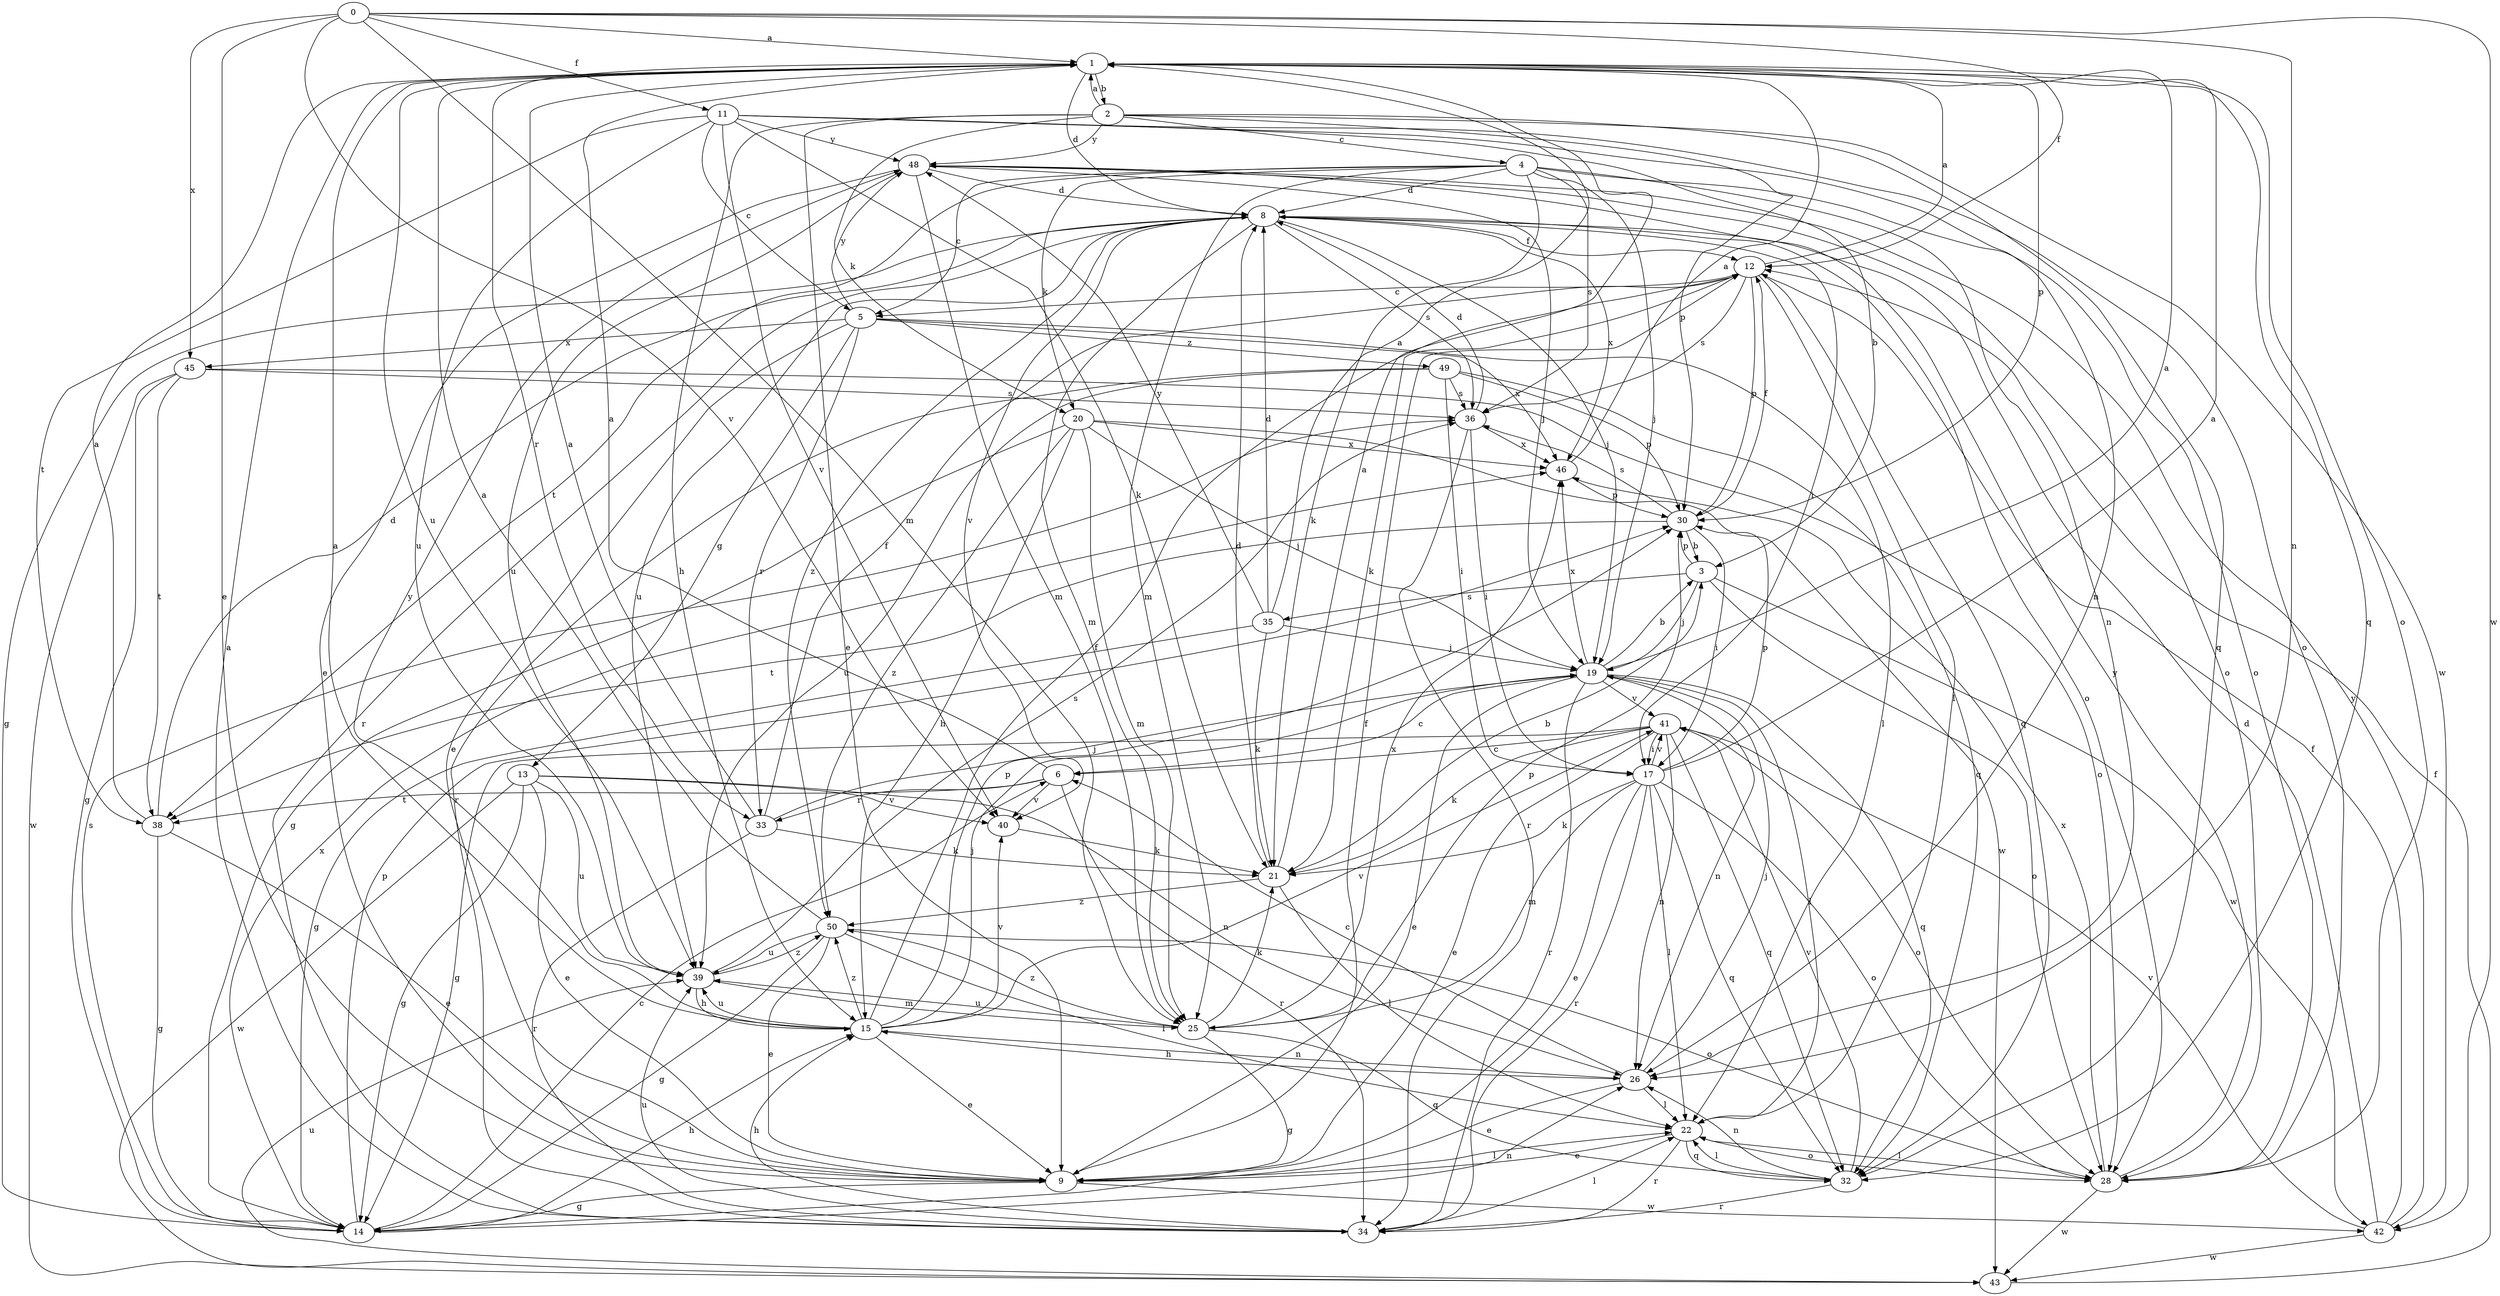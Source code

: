 strict digraph  {
0;
1;
2;
3;
4;
5;
6;
8;
9;
11;
12;
13;
14;
15;
17;
19;
20;
21;
22;
25;
26;
28;
30;
32;
33;
34;
35;
36;
38;
39;
40;
41;
42;
43;
45;
46;
48;
49;
50;
0 -> 1  [label=a];
0 -> 9  [label=e];
0 -> 11  [label=f];
0 -> 12  [label=f];
0 -> 25  [label=m];
0 -> 26  [label=n];
0 -> 40  [label=v];
0 -> 42  [label=w];
0 -> 45  [label=x];
1 -> 2  [label=b];
1 -> 8  [label=d];
1 -> 28  [label=o];
1 -> 30  [label=p];
1 -> 32  [label=q];
1 -> 33  [label=r];
1 -> 39  [label=u];
2 -> 1  [label=a];
2 -> 4  [label=c];
2 -> 9  [label=e];
2 -> 15  [label=h];
2 -> 20  [label=k];
2 -> 30  [label=p];
2 -> 32  [label=q];
2 -> 42  [label=w];
2 -> 48  [label=y];
3 -> 19  [label=j];
3 -> 28  [label=o];
3 -> 30  [label=p];
3 -> 35  [label=s];
3 -> 42  [label=w];
4 -> 5  [label=c];
4 -> 8  [label=d];
4 -> 19  [label=j];
4 -> 20  [label=k];
4 -> 21  [label=k];
4 -> 25  [label=m];
4 -> 26  [label=n];
4 -> 28  [label=o];
4 -> 36  [label=s];
4 -> 38  [label=t];
5 -> 9  [label=e];
5 -> 13  [label=g];
5 -> 22  [label=l];
5 -> 33  [label=r];
5 -> 45  [label=x];
5 -> 46  [label=x];
5 -> 48  [label=y];
5 -> 49  [label=z];
6 -> 1  [label=a];
6 -> 33  [label=r];
6 -> 34  [label=r];
6 -> 38  [label=t];
6 -> 40  [label=v];
8 -> 12  [label=f];
8 -> 14  [label=g];
8 -> 17  [label=i];
8 -> 19  [label=j];
8 -> 25  [label=m];
8 -> 28  [label=o];
8 -> 34  [label=r];
8 -> 36  [label=s];
8 -> 39  [label=u];
8 -> 40  [label=v];
8 -> 46  [label=x];
8 -> 50  [label=z];
9 -> 12  [label=f];
9 -> 14  [label=g];
9 -> 22  [label=l];
9 -> 42  [label=w];
11 -> 3  [label=b];
11 -> 5  [label=c];
11 -> 21  [label=k];
11 -> 26  [label=n];
11 -> 28  [label=o];
11 -> 38  [label=t];
11 -> 39  [label=u];
11 -> 40  [label=v];
11 -> 48  [label=y];
12 -> 1  [label=a];
12 -> 5  [label=c];
12 -> 21  [label=k];
12 -> 22  [label=l];
12 -> 30  [label=p];
12 -> 32  [label=q];
12 -> 36  [label=s];
13 -> 9  [label=e];
13 -> 14  [label=g];
13 -> 26  [label=n];
13 -> 39  [label=u];
13 -> 40  [label=v];
13 -> 43  [label=w];
14 -> 6  [label=c];
14 -> 15  [label=h];
14 -> 26  [label=n];
14 -> 30  [label=p];
14 -> 36  [label=s];
14 -> 46  [label=x];
15 -> 1  [label=a];
15 -> 9  [label=e];
15 -> 12  [label=f];
15 -> 19  [label=j];
15 -> 26  [label=n];
15 -> 30  [label=p];
15 -> 39  [label=u];
15 -> 40  [label=v];
15 -> 41  [label=v];
15 -> 48  [label=y];
15 -> 50  [label=z];
17 -> 1  [label=a];
17 -> 9  [label=e];
17 -> 21  [label=k];
17 -> 22  [label=l];
17 -> 25  [label=m];
17 -> 28  [label=o];
17 -> 30  [label=p];
17 -> 32  [label=q];
17 -> 34  [label=r];
17 -> 41  [label=v];
19 -> 1  [label=a];
19 -> 3  [label=b];
19 -> 6  [label=c];
19 -> 9  [label=e];
19 -> 22  [label=l];
19 -> 26  [label=n];
19 -> 32  [label=q];
19 -> 34  [label=r];
19 -> 41  [label=v];
19 -> 46  [label=x];
20 -> 14  [label=g];
20 -> 15  [label=h];
20 -> 19  [label=j];
20 -> 25  [label=m];
20 -> 43  [label=w];
20 -> 46  [label=x];
20 -> 50  [label=z];
21 -> 1  [label=a];
21 -> 3  [label=b];
21 -> 8  [label=d];
21 -> 22  [label=l];
21 -> 50  [label=z];
22 -> 9  [label=e];
22 -> 28  [label=o];
22 -> 32  [label=q];
22 -> 34  [label=r];
25 -> 14  [label=g];
25 -> 21  [label=k];
25 -> 30  [label=p];
25 -> 32  [label=q];
25 -> 39  [label=u];
25 -> 46  [label=x];
25 -> 50  [label=z];
26 -> 6  [label=c];
26 -> 9  [label=e];
26 -> 15  [label=h];
26 -> 19  [label=j];
26 -> 22  [label=l];
28 -> 22  [label=l];
28 -> 43  [label=w];
28 -> 46  [label=x];
28 -> 48  [label=y];
30 -> 3  [label=b];
30 -> 12  [label=f];
30 -> 17  [label=i];
30 -> 36  [label=s];
30 -> 38  [label=t];
32 -> 22  [label=l];
32 -> 26  [label=n];
32 -> 34  [label=r];
32 -> 41  [label=v];
33 -> 1  [label=a];
33 -> 12  [label=f];
33 -> 19  [label=j];
33 -> 21  [label=k];
33 -> 34  [label=r];
34 -> 1  [label=a];
34 -> 15  [label=h];
34 -> 22  [label=l];
34 -> 39  [label=u];
35 -> 1  [label=a];
35 -> 8  [label=d];
35 -> 14  [label=g];
35 -> 19  [label=j];
35 -> 21  [label=k];
35 -> 48  [label=y];
36 -> 8  [label=d];
36 -> 17  [label=i];
36 -> 34  [label=r];
36 -> 46  [label=x];
38 -> 1  [label=a];
38 -> 8  [label=d];
38 -> 9  [label=e];
38 -> 14  [label=g];
39 -> 15  [label=h];
39 -> 25  [label=m];
39 -> 36  [label=s];
39 -> 50  [label=z];
40 -> 21  [label=k];
41 -> 6  [label=c];
41 -> 9  [label=e];
41 -> 14  [label=g];
41 -> 17  [label=i];
41 -> 21  [label=k];
41 -> 26  [label=n];
41 -> 28  [label=o];
41 -> 32  [label=q];
42 -> 8  [label=d];
42 -> 12  [label=f];
42 -> 41  [label=v];
42 -> 43  [label=w];
42 -> 48  [label=y];
43 -> 12  [label=f];
43 -> 39  [label=u];
45 -> 14  [label=g];
45 -> 28  [label=o];
45 -> 36  [label=s];
45 -> 38  [label=t];
45 -> 43  [label=w];
46 -> 1  [label=a];
46 -> 30  [label=p];
48 -> 8  [label=d];
48 -> 9  [label=e];
48 -> 19  [label=j];
48 -> 25  [label=m];
48 -> 28  [label=o];
48 -> 39  [label=u];
49 -> 17  [label=i];
49 -> 30  [label=p];
49 -> 32  [label=q];
49 -> 34  [label=r];
49 -> 36  [label=s];
49 -> 39  [label=u];
50 -> 1  [label=a];
50 -> 9  [label=e];
50 -> 14  [label=g];
50 -> 22  [label=l];
50 -> 28  [label=o];
50 -> 39  [label=u];
}

